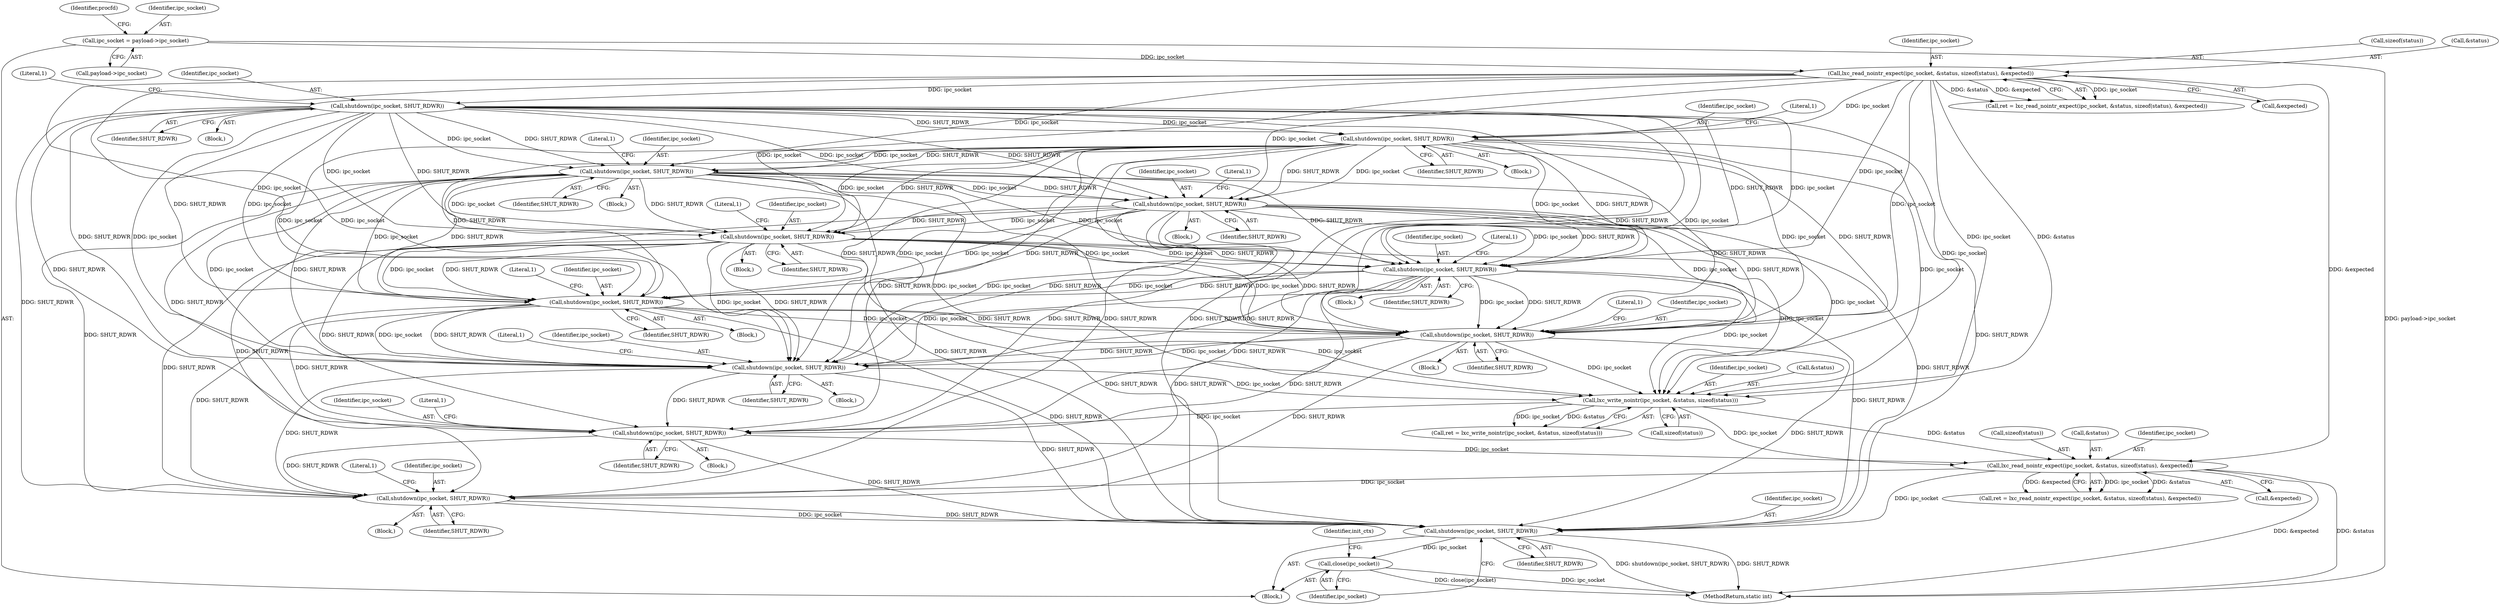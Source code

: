 digraph "1_lxc_81f466d05f2a89cb4f122ef7f593ff3f279b165c@del" {
"1000498" [label="(Call,shutdown(ipc_socket, SHUT_RDWR))"];
"1000492" [label="(Call,shutdown(ipc_socket, SHUT_RDWR))"];
"1000477" [label="(Call,lxc_read_nointr_expect(ipc_socket, &status, sizeof(status), &expected))"];
"1000462" [label="(Call,shutdown(ipc_socket, SHUT_RDWR))"];
"1000448" [label="(Call,lxc_write_nointr(ipc_socket, &status, sizeof(status)))"];
"1000368" [label="(Call,shutdown(ipc_socket, SHUT_RDWR))"];
"1000167" [label="(Call,lxc_read_nointr_expect(ipc_socket, &status, sizeof(status), &expected))"];
"1000127" [label="(Call,ipc_socket = payload->ipc_socket)"];
"1000251" [label="(Call,shutdown(ipc_socket, SHUT_RDWR))"];
"1000210" [label="(Call,shutdown(ipc_socket, SHUT_RDWR))"];
"1000182" [label="(Call,shutdown(ipc_socket, SHUT_RDWR))"];
"1000300" [label="(Call,shutdown(ipc_socket, SHUT_RDWR))"];
"1000275" [label="(Call,shutdown(ipc_socket, SHUT_RDWR))"];
"1000388" [label="(Call,shutdown(ipc_socket, SHUT_RDWR))"];
"1000437" [label="(Call,shutdown(ipc_socket, SHUT_RDWR))"];
"1000415" [label="(Call,shutdown(ipc_socket, SHUT_RDWR))"];
"1000501" [label="(Call,close(ipc_socket))"];
"1000489" [label="(Block,)"];
"1000744" [label="(MethodReturn,static int)"];
"1000187" [label="(Literal,1)"];
"1000498" [label="(Call,shutdown(ipc_socket, SHUT_RDWR))"];
"1000302" [label="(Identifier,SHUT_RDWR)"];
"1000253" [label="(Identifier,SHUT_RDWR)"];
"1000365" [label="(Block,)"];
"1000248" [label="(Block,)"];
"1000275" [label="(Call,shutdown(ipc_socket, SHUT_RDWR))"];
"1000276" [label="(Identifier,ipc_socket)"];
"1000412" [label="(Block,)"];
"1000369" [label="(Identifier,ipc_socket)"];
"1000171" [label="(Call,sizeof(status))"];
"1000256" [label="(Literal,1)"];
"1000127" [label="(Call,ipc_socket = payload->ipc_socket)"];
"1000370" [label="(Identifier,SHUT_RDWR)"];
"1000212" [label="(Identifier,SHUT_RDWR)"];
"1000280" [label="(Literal,1)"];
"1000500" [label="(Identifier,SHUT_RDWR)"];
"1000475" [label="(Call,ret = lxc_read_nointr_expect(ipc_socket, &status, sizeof(status), &expected))"];
"1000209" [label="(Block,)"];
"1000272" [label="(Block,)"];
"1000210" [label="(Call,shutdown(ipc_socket, SHUT_RDWR))"];
"1000305" [label="(Literal,1)"];
"1000464" [label="(Identifier,SHUT_RDWR)"];
"1000477" [label="(Call,lxc_read_nointr_expect(ipc_socket, &status, sizeof(status), &expected))"];
"1000134" [label="(Identifier,procfd)"];
"1000184" [label="(Identifier,SHUT_RDWR)"];
"1000499" [label="(Identifier,ipc_socket)"];
"1000448" [label="(Call,lxc_write_nointr(ipc_socket, &status, sizeof(status)))"];
"1000442" [label="(Literal,1)"];
"1000165" [label="(Call,ret = lxc_read_nointr_expect(ipc_socket, &status, sizeof(status), &expected))"];
"1000251" [label="(Call,shutdown(ipc_socket, SHUT_RDWR))"];
"1000420" [label="(Literal,1)"];
"1000417" [label="(Identifier,SHUT_RDWR)"];
"1000492" [label="(Call,shutdown(ipc_socket, SHUT_RDWR))"];
"1000388" [label="(Call,shutdown(ipc_socket, SHUT_RDWR))"];
"1000119" [label="(Block,)"];
"1000437" [label="(Call,shutdown(ipc_socket, SHUT_RDWR))"];
"1000297" [label="(Block,)"];
"1000393" [label="(Literal,1)"];
"1000182" [label="(Call,shutdown(ipc_socket, SHUT_RDWR))"];
"1000507" [label="(Identifier,init_ctx)"];
"1000483" [label="(Call,&expected)"];
"1000459" [label="(Block,)"];
"1000183" [label="(Identifier,ipc_socket)"];
"1000169" [label="(Call,&status)"];
"1000389" [label="(Identifier,ipc_socket)"];
"1000390" [label="(Identifier,SHUT_RDWR)"];
"1000129" [label="(Call,payload->ipc_socket)"];
"1000452" [label="(Call,sizeof(status))"];
"1000449" [label="(Identifier,ipc_socket)"];
"1000252" [label="(Identifier,ipc_socket)"];
"1000497" [label="(Literal,1)"];
"1000463" [label="(Identifier,ipc_socket)"];
"1000439" [label="(Identifier,SHUT_RDWR)"];
"1000493" [label="(Identifier,ipc_socket)"];
"1000179" [label="(Block,)"];
"1000481" [label="(Call,sizeof(status))"];
"1000173" [label="(Call,&expected)"];
"1000438" [label="(Identifier,ipc_socket)"];
"1000479" [label="(Call,&status)"];
"1000501" [label="(Call,close(ipc_socket))"];
"1000277" [label="(Identifier,SHUT_RDWR)"];
"1000373" [label="(Literal,1)"];
"1000211" [label="(Identifier,ipc_socket)"];
"1000415" [label="(Call,shutdown(ipc_socket, SHUT_RDWR))"];
"1000167" [label="(Call,lxc_read_nointr_expect(ipc_socket, &status, sizeof(status), &expected))"];
"1000450" [label="(Call,&status)"];
"1000128" [label="(Identifier,ipc_socket)"];
"1000215" [label="(Literal,1)"];
"1000300" [label="(Call,shutdown(ipc_socket, SHUT_RDWR))"];
"1000434" [label="(Block,)"];
"1000385" [label="(Block,)"];
"1000416" [label="(Identifier,ipc_socket)"];
"1000494" [label="(Identifier,SHUT_RDWR)"];
"1000446" [label="(Call,ret = lxc_write_nointr(ipc_socket, &status, sizeof(status)))"];
"1000368" [label="(Call,shutdown(ipc_socket, SHUT_RDWR))"];
"1000168" [label="(Identifier,ipc_socket)"];
"1000301" [label="(Identifier,ipc_socket)"];
"1000478" [label="(Identifier,ipc_socket)"];
"1000467" [label="(Literal,1)"];
"1000462" [label="(Call,shutdown(ipc_socket, SHUT_RDWR))"];
"1000502" [label="(Identifier,ipc_socket)"];
"1000498" -> "1000119"  [label="AST: "];
"1000498" -> "1000500"  [label="CFG: "];
"1000499" -> "1000498"  [label="AST: "];
"1000500" -> "1000498"  [label="AST: "];
"1000502" -> "1000498"  [label="CFG: "];
"1000498" -> "1000744"  [label="DDG: shutdown(ipc_socket, SHUT_RDWR)"];
"1000498" -> "1000744"  [label="DDG: SHUT_RDWR"];
"1000492" -> "1000498"  [label="DDG: ipc_socket"];
"1000492" -> "1000498"  [label="DDG: SHUT_RDWR"];
"1000477" -> "1000498"  [label="DDG: ipc_socket"];
"1000182" -> "1000498"  [label="DDG: SHUT_RDWR"];
"1000300" -> "1000498"  [label="DDG: SHUT_RDWR"];
"1000462" -> "1000498"  [label="DDG: SHUT_RDWR"];
"1000210" -> "1000498"  [label="DDG: SHUT_RDWR"];
"1000275" -> "1000498"  [label="DDG: SHUT_RDWR"];
"1000437" -> "1000498"  [label="DDG: SHUT_RDWR"];
"1000251" -> "1000498"  [label="DDG: SHUT_RDWR"];
"1000368" -> "1000498"  [label="DDG: SHUT_RDWR"];
"1000388" -> "1000498"  [label="DDG: SHUT_RDWR"];
"1000415" -> "1000498"  [label="DDG: SHUT_RDWR"];
"1000498" -> "1000501"  [label="DDG: ipc_socket"];
"1000492" -> "1000489"  [label="AST: "];
"1000492" -> "1000494"  [label="CFG: "];
"1000493" -> "1000492"  [label="AST: "];
"1000494" -> "1000492"  [label="AST: "];
"1000497" -> "1000492"  [label="CFG: "];
"1000477" -> "1000492"  [label="DDG: ipc_socket"];
"1000182" -> "1000492"  [label="DDG: SHUT_RDWR"];
"1000300" -> "1000492"  [label="DDG: SHUT_RDWR"];
"1000462" -> "1000492"  [label="DDG: SHUT_RDWR"];
"1000210" -> "1000492"  [label="DDG: SHUT_RDWR"];
"1000275" -> "1000492"  [label="DDG: SHUT_RDWR"];
"1000437" -> "1000492"  [label="DDG: SHUT_RDWR"];
"1000251" -> "1000492"  [label="DDG: SHUT_RDWR"];
"1000368" -> "1000492"  [label="DDG: SHUT_RDWR"];
"1000388" -> "1000492"  [label="DDG: SHUT_RDWR"];
"1000415" -> "1000492"  [label="DDG: SHUT_RDWR"];
"1000477" -> "1000475"  [label="AST: "];
"1000477" -> "1000483"  [label="CFG: "];
"1000478" -> "1000477"  [label="AST: "];
"1000479" -> "1000477"  [label="AST: "];
"1000481" -> "1000477"  [label="AST: "];
"1000483" -> "1000477"  [label="AST: "];
"1000475" -> "1000477"  [label="CFG: "];
"1000477" -> "1000744"  [label="DDG: &expected"];
"1000477" -> "1000744"  [label="DDG: &status"];
"1000477" -> "1000475"  [label="DDG: ipc_socket"];
"1000477" -> "1000475"  [label="DDG: &status"];
"1000477" -> "1000475"  [label="DDG: &expected"];
"1000462" -> "1000477"  [label="DDG: ipc_socket"];
"1000448" -> "1000477"  [label="DDG: ipc_socket"];
"1000448" -> "1000477"  [label="DDG: &status"];
"1000167" -> "1000477"  [label="DDG: &expected"];
"1000462" -> "1000459"  [label="AST: "];
"1000462" -> "1000464"  [label="CFG: "];
"1000463" -> "1000462"  [label="AST: "];
"1000464" -> "1000462"  [label="AST: "];
"1000467" -> "1000462"  [label="CFG: "];
"1000448" -> "1000462"  [label="DDG: ipc_socket"];
"1000182" -> "1000462"  [label="DDG: SHUT_RDWR"];
"1000300" -> "1000462"  [label="DDG: SHUT_RDWR"];
"1000210" -> "1000462"  [label="DDG: SHUT_RDWR"];
"1000275" -> "1000462"  [label="DDG: SHUT_RDWR"];
"1000437" -> "1000462"  [label="DDG: SHUT_RDWR"];
"1000251" -> "1000462"  [label="DDG: SHUT_RDWR"];
"1000368" -> "1000462"  [label="DDG: SHUT_RDWR"];
"1000388" -> "1000462"  [label="DDG: SHUT_RDWR"];
"1000415" -> "1000462"  [label="DDG: SHUT_RDWR"];
"1000448" -> "1000446"  [label="AST: "];
"1000448" -> "1000452"  [label="CFG: "];
"1000449" -> "1000448"  [label="AST: "];
"1000450" -> "1000448"  [label="AST: "];
"1000452" -> "1000448"  [label="AST: "];
"1000446" -> "1000448"  [label="CFG: "];
"1000448" -> "1000446"  [label="DDG: ipc_socket"];
"1000448" -> "1000446"  [label="DDG: &status"];
"1000368" -> "1000448"  [label="DDG: ipc_socket"];
"1000167" -> "1000448"  [label="DDG: ipc_socket"];
"1000167" -> "1000448"  [label="DDG: &status"];
"1000388" -> "1000448"  [label="DDG: ipc_socket"];
"1000437" -> "1000448"  [label="DDG: ipc_socket"];
"1000251" -> "1000448"  [label="DDG: ipc_socket"];
"1000300" -> "1000448"  [label="DDG: ipc_socket"];
"1000210" -> "1000448"  [label="DDG: ipc_socket"];
"1000182" -> "1000448"  [label="DDG: ipc_socket"];
"1000415" -> "1000448"  [label="DDG: ipc_socket"];
"1000275" -> "1000448"  [label="DDG: ipc_socket"];
"1000368" -> "1000365"  [label="AST: "];
"1000368" -> "1000370"  [label="CFG: "];
"1000369" -> "1000368"  [label="AST: "];
"1000370" -> "1000368"  [label="AST: "];
"1000373" -> "1000368"  [label="CFG: "];
"1000167" -> "1000368"  [label="DDG: ipc_socket"];
"1000251" -> "1000368"  [label="DDG: ipc_socket"];
"1000251" -> "1000368"  [label="DDG: SHUT_RDWR"];
"1000300" -> "1000368"  [label="DDG: ipc_socket"];
"1000300" -> "1000368"  [label="DDG: SHUT_RDWR"];
"1000275" -> "1000368"  [label="DDG: ipc_socket"];
"1000275" -> "1000368"  [label="DDG: SHUT_RDWR"];
"1000210" -> "1000368"  [label="DDG: ipc_socket"];
"1000210" -> "1000368"  [label="DDG: SHUT_RDWR"];
"1000182" -> "1000368"  [label="DDG: ipc_socket"];
"1000182" -> "1000368"  [label="DDG: SHUT_RDWR"];
"1000368" -> "1000388"  [label="DDG: ipc_socket"];
"1000368" -> "1000388"  [label="DDG: SHUT_RDWR"];
"1000368" -> "1000415"  [label="DDG: ipc_socket"];
"1000368" -> "1000415"  [label="DDG: SHUT_RDWR"];
"1000368" -> "1000437"  [label="DDG: ipc_socket"];
"1000368" -> "1000437"  [label="DDG: SHUT_RDWR"];
"1000167" -> "1000165"  [label="AST: "];
"1000167" -> "1000173"  [label="CFG: "];
"1000168" -> "1000167"  [label="AST: "];
"1000169" -> "1000167"  [label="AST: "];
"1000171" -> "1000167"  [label="AST: "];
"1000173" -> "1000167"  [label="AST: "];
"1000165" -> "1000167"  [label="CFG: "];
"1000167" -> "1000165"  [label="DDG: ipc_socket"];
"1000167" -> "1000165"  [label="DDG: &status"];
"1000167" -> "1000165"  [label="DDG: &expected"];
"1000127" -> "1000167"  [label="DDG: ipc_socket"];
"1000167" -> "1000182"  [label="DDG: ipc_socket"];
"1000167" -> "1000210"  [label="DDG: ipc_socket"];
"1000167" -> "1000251"  [label="DDG: ipc_socket"];
"1000167" -> "1000275"  [label="DDG: ipc_socket"];
"1000167" -> "1000300"  [label="DDG: ipc_socket"];
"1000167" -> "1000388"  [label="DDG: ipc_socket"];
"1000167" -> "1000415"  [label="DDG: ipc_socket"];
"1000167" -> "1000437"  [label="DDG: ipc_socket"];
"1000127" -> "1000119"  [label="AST: "];
"1000127" -> "1000129"  [label="CFG: "];
"1000128" -> "1000127"  [label="AST: "];
"1000129" -> "1000127"  [label="AST: "];
"1000134" -> "1000127"  [label="CFG: "];
"1000127" -> "1000744"  [label="DDG: payload->ipc_socket"];
"1000251" -> "1000248"  [label="AST: "];
"1000251" -> "1000253"  [label="CFG: "];
"1000252" -> "1000251"  [label="AST: "];
"1000253" -> "1000251"  [label="AST: "];
"1000256" -> "1000251"  [label="CFG: "];
"1000210" -> "1000251"  [label="DDG: ipc_socket"];
"1000210" -> "1000251"  [label="DDG: SHUT_RDWR"];
"1000182" -> "1000251"  [label="DDG: ipc_socket"];
"1000182" -> "1000251"  [label="DDG: SHUT_RDWR"];
"1000251" -> "1000275"  [label="DDG: ipc_socket"];
"1000251" -> "1000275"  [label="DDG: SHUT_RDWR"];
"1000251" -> "1000300"  [label="DDG: ipc_socket"];
"1000251" -> "1000300"  [label="DDG: SHUT_RDWR"];
"1000251" -> "1000388"  [label="DDG: ipc_socket"];
"1000251" -> "1000388"  [label="DDG: SHUT_RDWR"];
"1000251" -> "1000415"  [label="DDG: ipc_socket"];
"1000251" -> "1000415"  [label="DDG: SHUT_RDWR"];
"1000251" -> "1000437"  [label="DDG: ipc_socket"];
"1000251" -> "1000437"  [label="DDG: SHUT_RDWR"];
"1000210" -> "1000209"  [label="AST: "];
"1000210" -> "1000212"  [label="CFG: "];
"1000211" -> "1000210"  [label="AST: "];
"1000212" -> "1000210"  [label="AST: "];
"1000215" -> "1000210"  [label="CFG: "];
"1000182" -> "1000210"  [label="DDG: ipc_socket"];
"1000182" -> "1000210"  [label="DDG: SHUT_RDWR"];
"1000210" -> "1000275"  [label="DDG: ipc_socket"];
"1000210" -> "1000275"  [label="DDG: SHUT_RDWR"];
"1000210" -> "1000300"  [label="DDG: ipc_socket"];
"1000210" -> "1000300"  [label="DDG: SHUT_RDWR"];
"1000210" -> "1000388"  [label="DDG: ipc_socket"];
"1000210" -> "1000388"  [label="DDG: SHUT_RDWR"];
"1000210" -> "1000415"  [label="DDG: ipc_socket"];
"1000210" -> "1000415"  [label="DDG: SHUT_RDWR"];
"1000210" -> "1000437"  [label="DDG: ipc_socket"];
"1000210" -> "1000437"  [label="DDG: SHUT_RDWR"];
"1000182" -> "1000179"  [label="AST: "];
"1000182" -> "1000184"  [label="CFG: "];
"1000183" -> "1000182"  [label="AST: "];
"1000184" -> "1000182"  [label="AST: "];
"1000187" -> "1000182"  [label="CFG: "];
"1000182" -> "1000275"  [label="DDG: ipc_socket"];
"1000182" -> "1000275"  [label="DDG: SHUT_RDWR"];
"1000182" -> "1000300"  [label="DDG: ipc_socket"];
"1000182" -> "1000300"  [label="DDG: SHUT_RDWR"];
"1000182" -> "1000388"  [label="DDG: ipc_socket"];
"1000182" -> "1000388"  [label="DDG: SHUT_RDWR"];
"1000182" -> "1000415"  [label="DDG: ipc_socket"];
"1000182" -> "1000415"  [label="DDG: SHUT_RDWR"];
"1000182" -> "1000437"  [label="DDG: ipc_socket"];
"1000182" -> "1000437"  [label="DDG: SHUT_RDWR"];
"1000300" -> "1000297"  [label="AST: "];
"1000300" -> "1000302"  [label="CFG: "];
"1000301" -> "1000300"  [label="AST: "];
"1000302" -> "1000300"  [label="AST: "];
"1000305" -> "1000300"  [label="CFG: "];
"1000275" -> "1000300"  [label="DDG: ipc_socket"];
"1000275" -> "1000300"  [label="DDG: SHUT_RDWR"];
"1000300" -> "1000388"  [label="DDG: ipc_socket"];
"1000300" -> "1000388"  [label="DDG: SHUT_RDWR"];
"1000300" -> "1000415"  [label="DDG: ipc_socket"];
"1000300" -> "1000415"  [label="DDG: SHUT_RDWR"];
"1000300" -> "1000437"  [label="DDG: ipc_socket"];
"1000300" -> "1000437"  [label="DDG: SHUT_RDWR"];
"1000275" -> "1000272"  [label="AST: "];
"1000275" -> "1000277"  [label="CFG: "];
"1000276" -> "1000275"  [label="AST: "];
"1000277" -> "1000275"  [label="AST: "];
"1000280" -> "1000275"  [label="CFG: "];
"1000275" -> "1000388"  [label="DDG: ipc_socket"];
"1000275" -> "1000388"  [label="DDG: SHUT_RDWR"];
"1000275" -> "1000415"  [label="DDG: ipc_socket"];
"1000275" -> "1000415"  [label="DDG: SHUT_RDWR"];
"1000275" -> "1000437"  [label="DDG: ipc_socket"];
"1000275" -> "1000437"  [label="DDG: SHUT_RDWR"];
"1000388" -> "1000385"  [label="AST: "];
"1000388" -> "1000390"  [label="CFG: "];
"1000389" -> "1000388"  [label="AST: "];
"1000390" -> "1000388"  [label="AST: "];
"1000393" -> "1000388"  [label="CFG: "];
"1000388" -> "1000415"  [label="DDG: ipc_socket"];
"1000388" -> "1000415"  [label="DDG: SHUT_RDWR"];
"1000388" -> "1000437"  [label="DDG: ipc_socket"];
"1000388" -> "1000437"  [label="DDG: SHUT_RDWR"];
"1000437" -> "1000434"  [label="AST: "];
"1000437" -> "1000439"  [label="CFG: "];
"1000438" -> "1000437"  [label="AST: "];
"1000439" -> "1000437"  [label="AST: "];
"1000442" -> "1000437"  [label="CFG: "];
"1000415" -> "1000437"  [label="DDG: ipc_socket"];
"1000415" -> "1000437"  [label="DDG: SHUT_RDWR"];
"1000415" -> "1000412"  [label="AST: "];
"1000415" -> "1000417"  [label="CFG: "];
"1000416" -> "1000415"  [label="AST: "];
"1000417" -> "1000415"  [label="AST: "];
"1000420" -> "1000415"  [label="CFG: "];
"1000501" -> "1000119"  [label="AST: "];
"1000501" -> "1000502"  [label="CFG: "];
"1000502" -> "1000501"  [label="AST: "];
"1000507" -> "1000501"  [label="CFG: "];
"1000501" -> "1000744"  [label="DDG: ipc_socket"];
"1000501" -> "1000744"  [label="DDG: close(ipc_socket)"];
}
